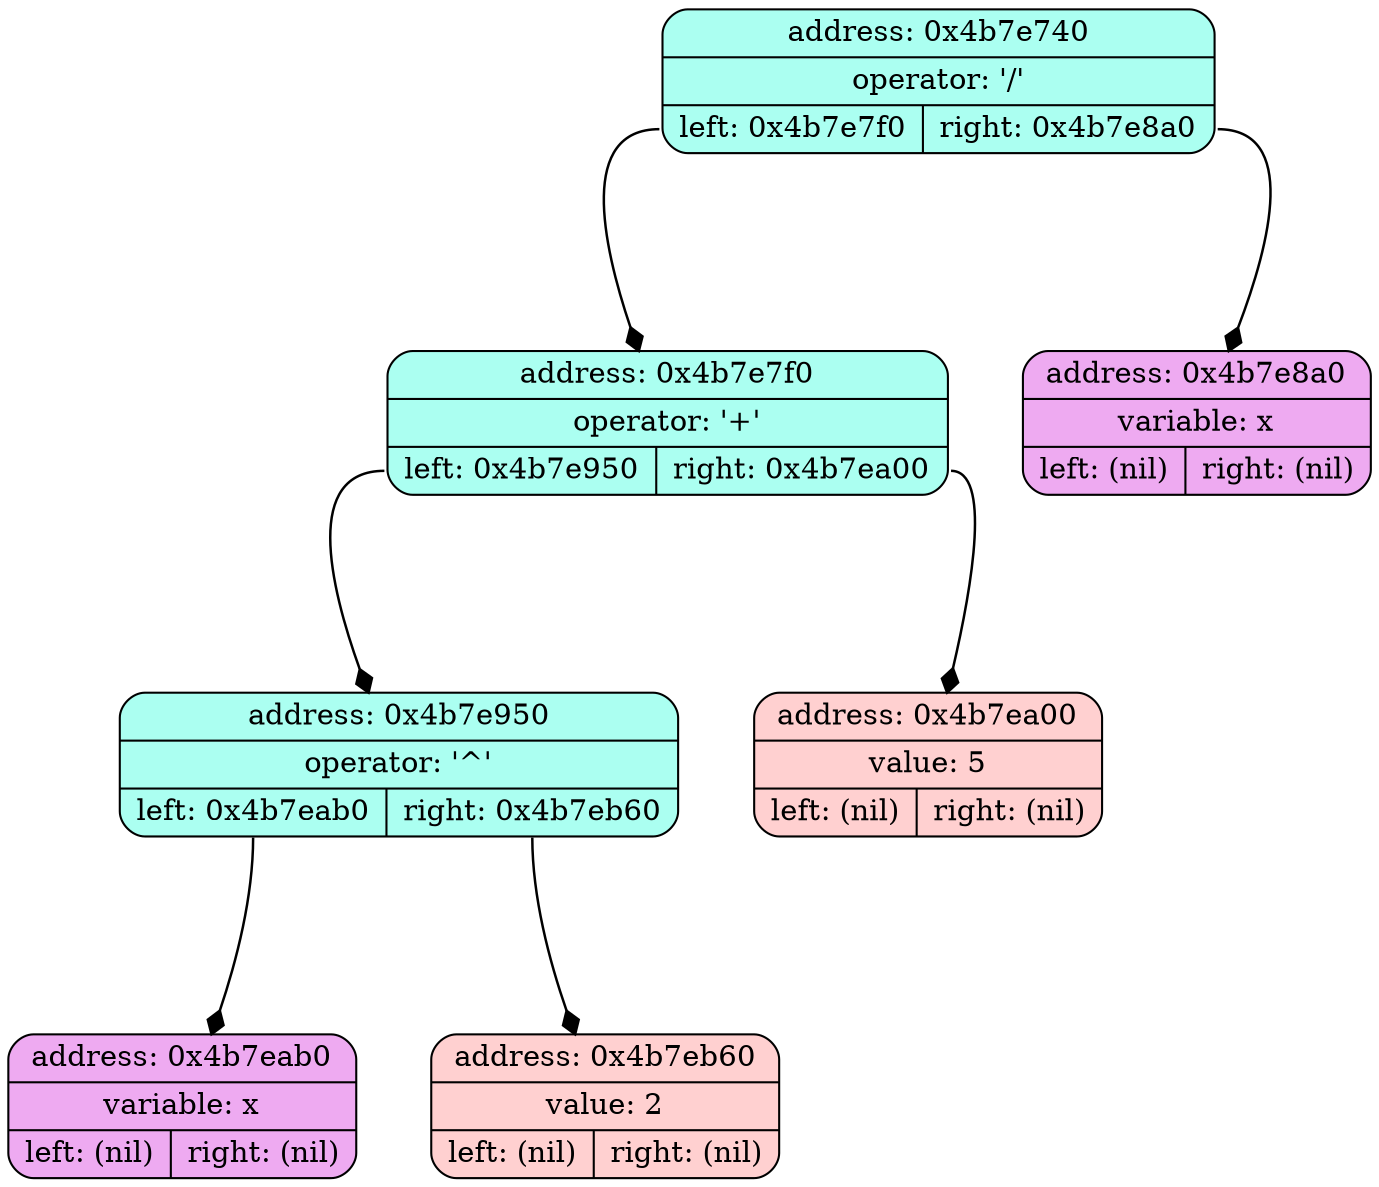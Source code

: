 digraph List {
	dpi = 100;
	fontname = "Comic Sans MS";
	fontsize = 20;
	rankdir  = TB;
graph [fillcolor = lightgreen, ranksep = 1.3, nodesep = 0.5, style = "rounded", color = green, penwidth = 2];
edge [color = black, arrowhead = diamond, arrowsize = 1, penwidth = 1.2];
node1 [shape = Mrecord, style = filled, fillcolor = "#ABFFF1", label ="{address: 0x4b7e740|operator: '/'| { <ptr1> left: 0x4b7e7f0| <ptr2> right: 0x4b7e8a0}}"]
node2 [shape = Mrecord, style = filled, fillcolor = "#ABFFF1", label ="{address: 0x4b7e740|operator: '/'| { <ptr1> left: 0x4b7e7f0| <ptr2> right: 0x4b7e8a0}}"]
node1: <ptr1> -> node2; node3 [shape = Mrecord, style = filled, fillcolor = "#ABFFF1", label ="{address: 0x4b7e740|operator: '/'| { <ptr1> left: 0x4b7e7f0| <ptr2> right: 0x4b7e8a0}}"]
node1: <ptr2> -> node3; 
node2 [shape = Mrecord, style = filled, fillcolor = "#ABFFF1", label ="{address: 0x4b7e7f0|operator: '+'| { <ptr1> left: 0x4b7e950| <ptr2> right: 0x4b7ea00}}"]
node4 [shape = Mrecord, style = filled, fillcolor = "#ABFFF1", label ="{address: 0x4b7e7f0|operator: '+'| { <ptr1> left: 0x4b7e950| <ptr2> right: 0x4b7ea00}}"]
node2: <ptr1> -> node4; node5 [shape = Mrecord, style = filled, fillcolor = "#ABFFF1", label ="{address: 0x4b7e7f0|operator: '+'| { <ptr1> left: 0x4b7e950| <ptr2> right: 0x4b7ea00}}"]
node2: <ptr2> -> node5; 
node3 [shape = Mrecord, style = filled, fillcolor = "#EEAAF1", label ="{address: 0x4b7e8a0|variable: x| { <ptr1> left: (nil)| <ptr2> right: (nil)}}"]

node4 [shape = Mrecord, style = filled, fillcolor = "#ABFFF1", label ="{address: 0x4b7e950|operator: '^'| { <ptr1> left: 0x4b7eab0| <ptr2> right: 0x4b7eb60}}"]
node6 [shape = Mrecord, style = filled, fillcolor = "#ABFFF1", label ="{address: 0x4b7e950|operator: '^'| { <ptr1> left: 0x4b7eab0| <ptr2> right: 0x4b7eb60}}"]
node4: <ptr1> -> node6; node7 [shape = Mrecord, style = filled, fillcolor = "#ABFFF1", label ="{address: 0x4b7e950|operator: '^'| { <ptr1> left: 0x4b7eab0| <ptr2> right: 0x4b7eb60}}"]
node4: <ptr2> -> node7; 
node5 [shape = Mrecord, style = filled, fillcolor = "#FFD0D0", label ="{address: 0x4b7ea00|value: 5| { <ptr1> left: (nil)| <ptr2> right: (nil)}}"]

node6 [shape = Mrecord, style = filled, fillcolor = "#EEAAF1", label ="{address: 0x4b7eab0|variable: x| { <ptr1> left: (nil)| <ptr2> right: (nil)}}"]

node7 [shape = Mrecord, style = filled, fillcolor = "#FFD0D0", label ="{address: 0x4b7eb60|value: 2| { <ptr1> left: (nil)| <ptr2> right: (nil)}}"]

}